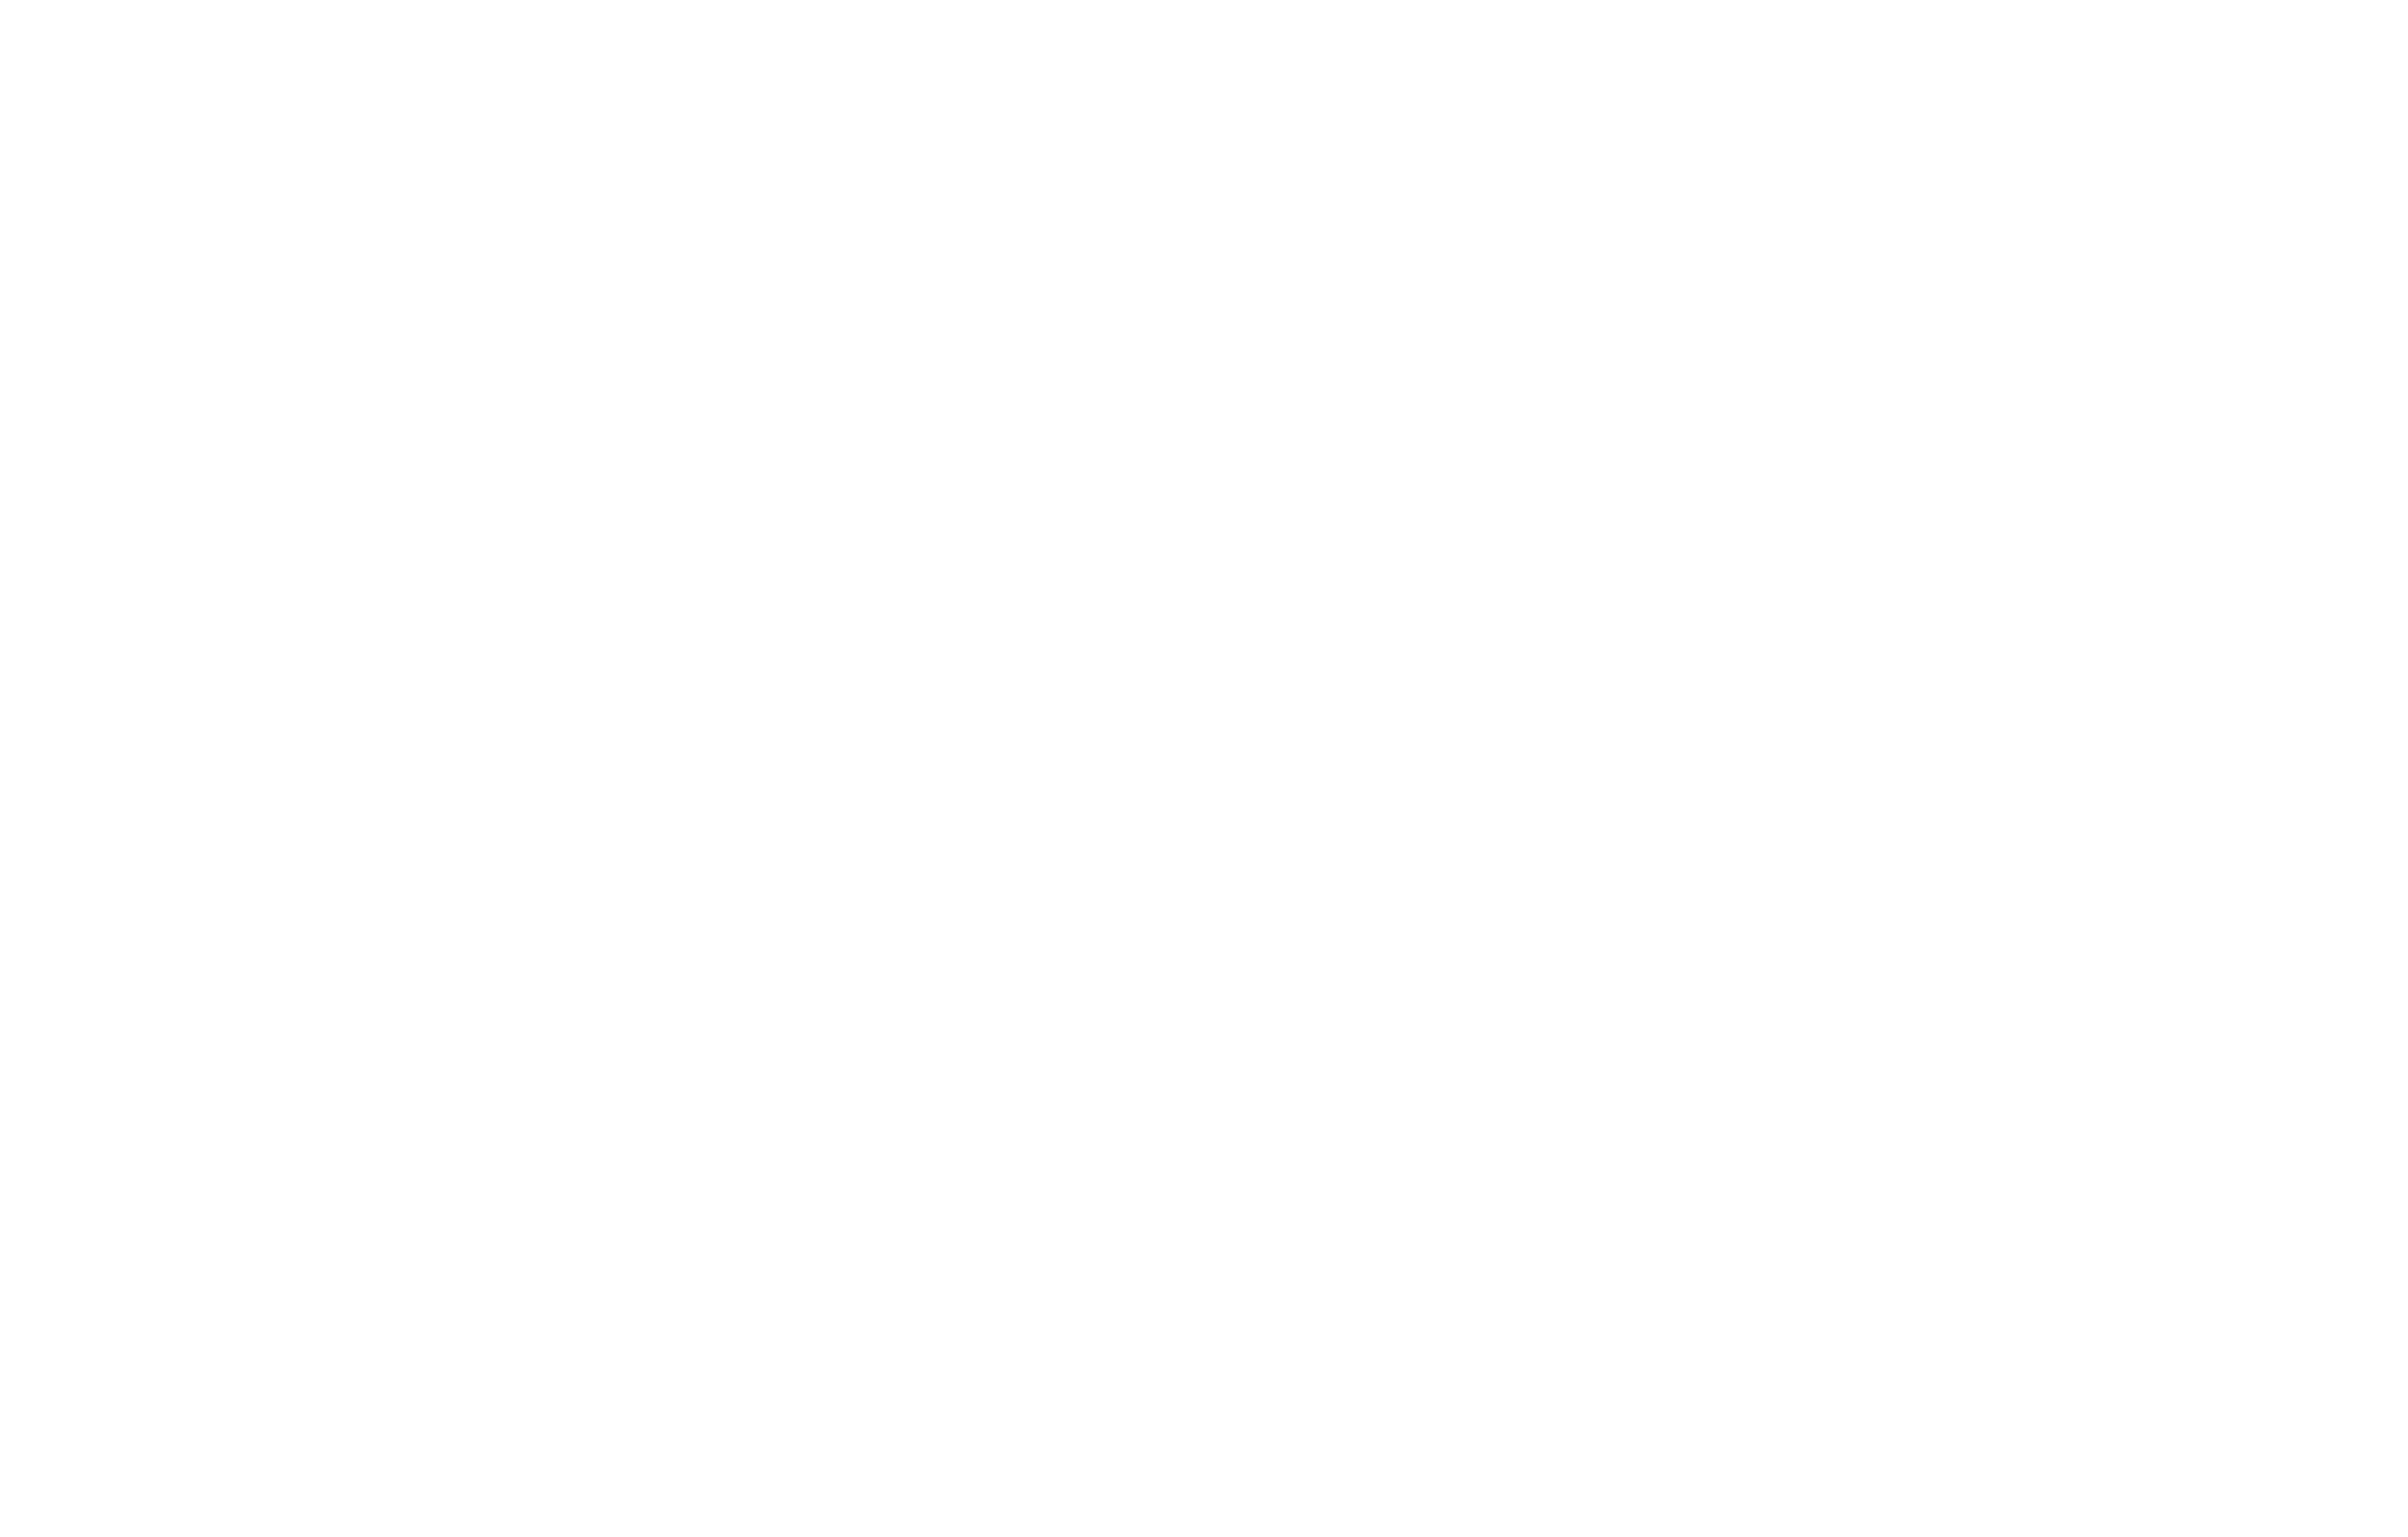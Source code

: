 digraph finite_state_machine {
  bgcolor = "transparent";
  rankdir = LR;
  ratio = 0.5625; // 16:9.

  // Invisible node from which to draw start transition to start state.
  node [style = invis]; -1;

  // Accept states.
  node [color = "white", fontcolor = "white", style = "", shape = doublecircle, xlabel = "BANG"]; 1;
  node [color = "white", fontcolor = "white", style = "", shape = doublecircle, xlabel = "NUMBER"]; 10;
  node [color = "white", fontcolor = "white", style = "", shape = doublecircle, xlabel = "COLON"]; 11;
  node [color = "white", fontcolor = "white", style = "", shape = doublecircle, xlabel = "EQUALS"]; 12;
  node [color = "white", fontcolor = "white", style = "", shape = doublecircle, xlabel = "AT"]; 13;
  node [color = "white", fontcolor = "white", style = "", shape = doublecircle, xlabel = "NAME"]; 14;
  node [color = "white", fontcolor = "white", style = "", shape = doublecircle, xlabel = "OPENING_BRACKET"]; 15;
  node [color = "white", fontcolor = "white", style = "", shape = doublecircle, xlabel = "CLOSING_BRACKET"]; 16;
  node [color = "white", fontcolor = "white", style = "", shape = doublecircle, xlabel = "OPENING_BRACE"]; 17;
  node [color = "white", fontcolor = "white", style = "", shape = doublecircle, xlabel = "BAR"]; 18;
  node [color = "white", fontcolor = "white", style = "", shape = doublecircle, xlabel = "CLOSING_BRACE"]; 19;
  node [color = "white", fontcolor = "white", style = "", shape = doublecircle, xlabel = "STRING_VALUE"]; 21;
  node [color = "white", fontcolor = "white", style = "", shape = doublecircle, xlabel = "STRING_VALUE"]; 26;
  node [color = "white", fontcolor = "white", style = "", shape = doublecircle, xlabel = "DOLLAR"]; 3;
  node [color = "white", fontcolor = "white", style = "", shape = doublecircle, xlabel = "ELLIPSIS"]; 30;
  node [color = "white", fontcolor = "white", style = "", shape = doublecircle, xlabel = "NUMBER"]; 31;
  node [color = "white", fontcolor = "white", style = "", shape = doublecircle, xlabel = "NUMBER"]; 33;
  node [color = "white", fontcolor = "white", style = "", shape = doublecircle, xlabel = "AMPERSAND"]; 4;
  node [color = "white", fontcolor = "white", style = "", shape = doublecircle, xlabel = "BLOCK_STRING_VALUE_TT"]; 40;
  node [color = "white", fontcolor = "white", style = "", shape = doublecircle, xlabel = "OPENING_PAREN"]; 5;
  node [color = "white", fontcolor = "white", style = "", shape = doublecircle, xlabel = "CLOSING_PAREN"]; 6;
  node [color = "white", fontcolor = "white", style = "", shape = doublecircle, xlabel = "NUMBER"]; 9;

  // Catch-all (default) for remaining states.
  node [color = "white", fontcolor = "white", style = "", shape = circle, xlabel = ""];

  -1 -> 0 [color = "white", fontcolor = "white"];
  0 -> 1 [color = "white", fontcolor = "white", label = "!"];
  0 -> 2 [color = "white", fontcolor = "white", label = "\""];
  0 -> 3 [color = "white", fontcolor = "white", label = "$"];
  0 -> 4 [color = "white", fontcolor = "white", label = "&"];
  0 -> 5 [color = "white", fontcolor = "white", label = "("];
  0 -> 6 [color = "white", fontcolor = "white", label = ")"];
  0 -> 7 [color = "white", fontcolor = "white", label = "-"];
  0 -> 8 [color = "white", fontcolor = "white", label = "."];
  0 -> 9 [color = "white", fontcolor = "white", label = "0"];
  0 -> 10 [color = "white", fontcolor = "white", label = "1-9"];
  0 -> 11 [color = "white", fontcolor = "white", label = ":"];
  0 -> 12 [color = "white", fontcolor = "white", label = "="];
  0 -> 13 [color = "white", fontcolor = "white", label = "@"];
  0 -> 14 [color = "white", fontcolor = "white", label = "A-Z"];
  0 -> 15 [color = "white", fontcolor = "white", label = "["];
  0 -> 16 [color = "white", fontcolor = "white", label = "]"];
  0 -> 14 [color = "white", fontcolor = "white", label = "_"];
  0 -> 14 [color = "white", fontcolor = "white", label = "a-z"];
  0 -> 17 [color = "white", fontcolor = "white", label = "{"];
  0 -> 18 [color = "white", fontcolor = "white", label = "|"];
  0 -> 19 [color = "white", fontcolor = "white", label = "}"];
  2 -> 20 [color = "white", fontcolor = "white", label = "\\t"];
  2 -> 20 [color = "white", fontcolor = "white", label = "SP-!"];
  2 -> 21 [color = "white", fontcolor = "white", label = "\""];
  2 -> 20 [color = "white", fontcolor = "white", label = "#-["];
  2 -> 22 [color = "white", fontcolor = "white", label = "\\\\"];
  2 -> 20 [color = "white", fontcolor = "white", label = "]-\\uffff"];
  7 -> 9 [color = "white", fontcolor = "white", label = "0"];
  7 -> 10 [color = "white", fontcolor = "white", label = "1-9"];
  8 -> 23 [color = "white", fontcolor = "white", label = "."];
  9 -> 24 [color = "white", fontcolor = "white", label = "."];
  9 -> 25 [color = "white", fontcolor = "white", label = "E"];
  9 -> 25 [color = "white", fontcolor = "white", label = "e"];
  10 -> 24 [color = "white", fontcolor = "white", label = "."];
  10 -> 10 [color = "white", fontcolor = "white", label = "0-9"];
  10 -> 25 [color = "white", fontcolor = "white", label = "E"];
  10 -> 25 [color = "white", fontcolor = "white", label = "e"];
  14 -> 14 [color = "white", fontcolor = "white", label = "0-9"];
  14 -> 14 [color = "white", fontcolor = "white", label = "A-Z"];
  14 -> 14 [color = "white", fontcolor = "white", label = "_"];
  14 -> 14 [color = "white", fontcolor = "white", label = "a-z"];
  20 -> 20 [color = "white", fontcolor = "white", label = "\\t"];
  20 -> 20 [color = "white", fontcolor = "white", label = "SP-!"];
  20 -> 26 [color = "white", fontcolor = "white", label = "\""];
  20 -> 20 [color = "white", fontcolor = "white", label = "#-["];
  20 -> 22 [color = "white", fontcolor = "white", label = "\\\\"];
  20 -> 20 [color = "white", fontcolor = "white", label = "]-\\uffff"];
  21 -> 27 [color = "white", fontcolor = "white", label = "\""];
  22 -> 20 [color = "white", fontcolor = "white", label = "\""];
  22 -> 20 [color = "white", fontcolor = "white", label = "/"];
  22 -> 28 [color = "white", fontcolor = "white", label = "\\\\"];
  22 -> 20 [color = "white", fontcolor = "white", label = "b"];
  22 -> 20 [color = "white", fontcolor = "white", label = "f"];
  22 -> 20 [color = "white", fontcolor = "white", label = "n"];
  22 -> 20 [color = "white", fontcolor = "white", label = "r"];
  22 -> 20 [color = "white", fontcolor = "white", label = "t"];
  22 -> 29 [color = "white", fontcolor = "white", label = "u"];
  23 -> 30 [color = "white", fontcolor = "white", label = "."];
  24 -> 31 [color = "white", fontcolor = "white", label = "0-9"];
  25 -> 32 [color = "white", fontcolor = "white", label = "+"];
  25 -> 32 [color = "white", fontcolor = "white", label = "-"];
  25 -> 33 [color = "white", fontcolor = "white", label = "0-9"];
  27 -> 27 [color = "white", fontcolor = "white", label = "\\t-\\n"];
  27 -> 27 [color = "white", fontcolor = "white", label = "\\r"];
  27 -> 27 [color = "white", fontcolor = "white", label = "SP-!"];
  27 -> 34 [color = "white", fontcolor = "white", label = "\""];
  27 -> 27 [color = "white", fontcolor = "white", label = "#-["];
  27 -> 35 [color = "white", fontcolor = "white", label = "\\\\"];
  27 -> 27 [color = "white", fontcolor = "white", label = "]-\\uffff"];
  28 -> 20 [color = "white", fontcolor = "white", label = "/"];
  28 -> 28 [color = "white", fontcolor = "white", label = "\\\\"];
  28 -> 20 [color = "white", fontcolor = "white", label = "b"];
  28 -> 20 [color = "white", fontcolor = "white", label = "f"];
  28 -> 20 [color = "white", fontcolor = "white", label = "n"];
  28 -> 20 [color = "white", fontcolor = "white", label = "r"];
  28 -> 20 [color = "white", fontcolor = "white", label = "t"];
  28 -> 29 [color = "white", fontcolor = "white", label = "u"];
  29 -> 36 [color = "white", fontcolor = "white", label = "0-9"];
  29 -> 36 [color = "white", fontcolor = "white", label = "A-F"];
  29 -> 36 [color = "white", fontcolor = "white", label = "a-f"];
  31 -> 31 [color = "white", fontcolor = "white", label = "0-9"];
  31 -> 25 [color = "white", fontcolor = "white", label = "E"];
  31 -> 25 [color = "white", fontcolor = "white", label = "e"];
  32 -> 33 [color = "white", fontcolor = "white", label = "0-9"];
  33 -> 33 [color = "white", fontcolor = "white", label = "0-9"];
  34 -> 27 [color = "white", fontcolor = "white", label = "\\t-\\n"];
  34 -> 27 [color = "white", fontcolor = "white", label = "\\r"];
  34 -> 27 [color = "white", fontcolor = "white", label = "SP-!"];
  34 -> 37 [color = "white", fontcolor = "white", label = "\""];
  34 -> 27 [color = "white", fontcolor = "white", label = "#-["];
  34 -> 35 [color = "white", fontcolor = "white", label = "\\\\"];
  34 -> 27 [color = "white", fontcolor = "white", label = "]-\\uffff"];
  35 -> 27 [color = "white", fontcolor = "white", label = "\\t-\\n"];
  35 -> 27 [color = "white", fontcolor = "white", label = "\\r"];
  35 -> 27 [color = "white", fontcolor = "white", label = "SP-!"];
  35 -> 38 [color = "white", fontcolor = "white", label = "\""];
  35 -> 27 [color = "white", fontcolor = "white", label = "#-["];
  35 -> 35 [color = "white", fontcolor = "white", label = "\\\\"];
  35 -> 27 [color = "white", fontcolor = "white", label = "]-\\uffff"];
  36 -> 39 [color = "white", fontcolor = "white", label = "0-9"];
  36 -> 39 [color = "white", fontcolor = "white", label = "A-F"];
  36 -> 39 [color = "white", fontcolor = "white", label = "a-f"];
  37 -> 27 [color = "white", fontcolor = "white", label = "\\t-\\n"];
  37 -> 27 [color = "white", fontcolor = "white", label = "\\r"];
  37 -> 27 [color = "white", fontcolor = "white", label = "SP-!"];
  37 -> 40 [color = "white", fontcolor = "white", label = "\""];
  37 -> 27 [color = "white", fontcolor = "white", label = "#-["];
  37 -> 35 [color = "white", fontcolor = "white", label = "\\\\"];
  37 -> 27 [color = "white", fontcolor = "white", label = "]-\\uffff"];
  38 -> 27 [color = "white", fontcolor = "white", label = "\\t-\\n"];
  38 -> 27 [color = "white", fontcolor = "white", label = "\\r"];
  38 -> 27 [color = "white", fontcolor = "white", label = "SP-!"];
  38 -> 41 [color = "white", fontcolor = "white", label = "\""];
  38 -> 27 [color = "white", fontcolor = "white", label = "#-["];
  38 -> 35 [color = "white", fontcolor = "white", label = "\\\\"];
  38 -> 27 [color = "white", fontcolor = "white", label = "]-\\uffff"];
  39 -> 42 [color = "white", fontcolor = "white", label = "0-9"];
  39 -> 42 [color = "white", fontcolor = "white", label = "A-F"];
  39 -> 42 [color = "white", fontcolor = "white", label = "a-f"];
  41 -> 27 [color = "white", fontcolor = "white", label = "\\n"];
  41 -> 27 [color = "white", fontcolor = "white", label = "\\r"];
  41 -> 27 [color = "white", fontcolor = "white", label = "SP-["];
  41 -> 35 [color = "white", fontcolor = "white", label = "\\\\"];
  41 -> 27 [color = "white", fontcolor = "white", label = "]-\\uffff"];
  42 -> 20 [color = "white", fontcolor = "white", label = "0-9"];
  42 -> 20 [color = "white", fontcolor = "white", label = "A-F"];
  42 -> 20 [color = "white", fontcolor = "white", label = "a-f"];
}